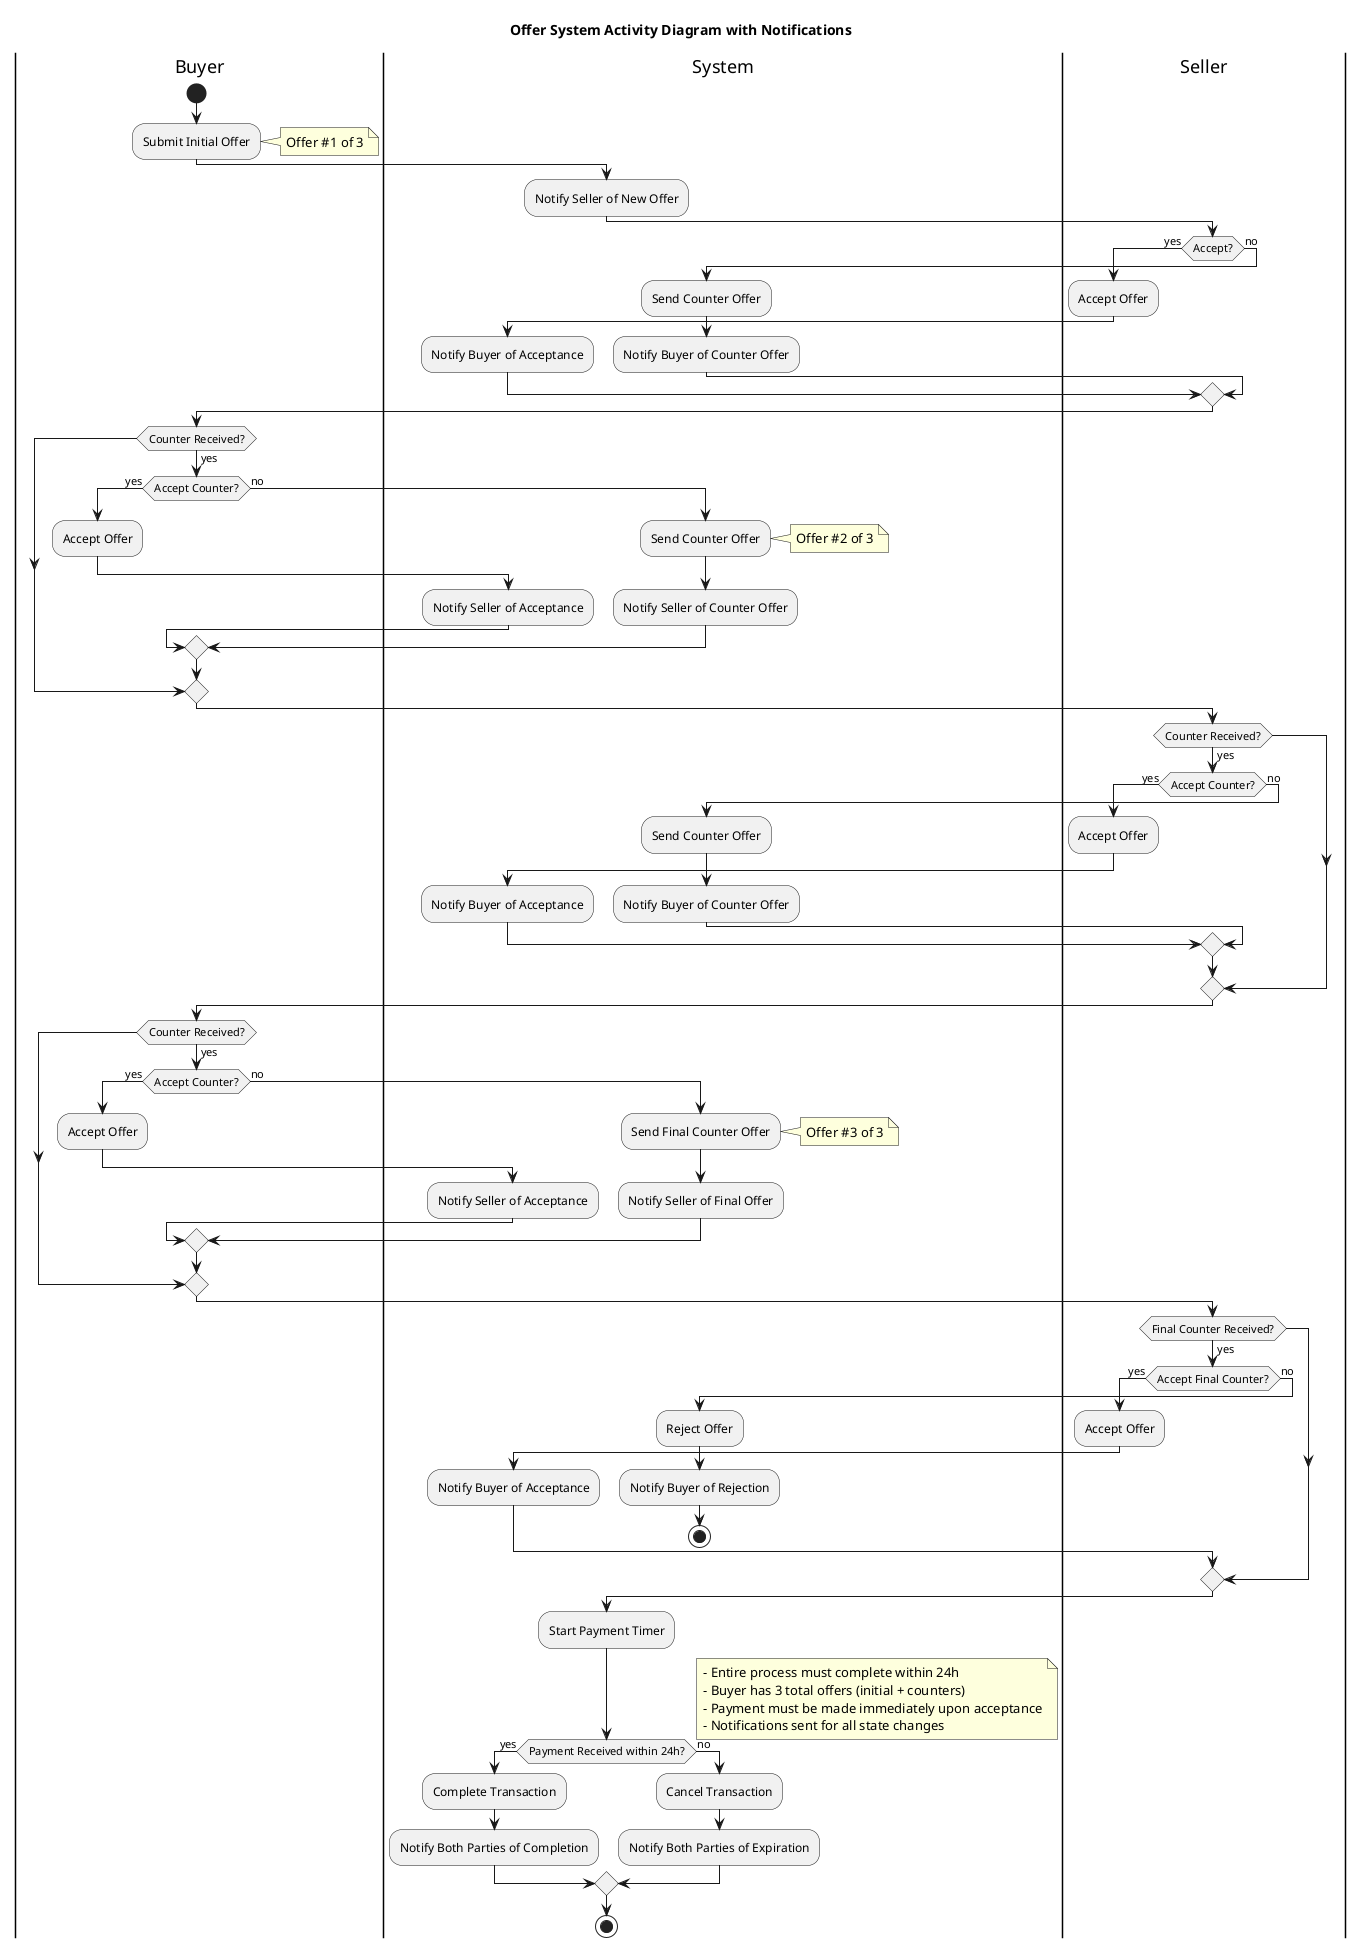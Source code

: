 @startuml
title Offer System Activity Diagram with Notifications

|Buyer|
start
:Submit Initial Offer;
note right: Offer #1 of 3

|System|
:Notify Seller of New Offer;

|Seller|
if (Accept?) then (yes)
  :Accept Offer;
  |System|
  :Notify Buyer of Acceptance;
else (no)
  :Send Counter Offer;
  |System|
  :Notify Buyer of Counter Offer;
endif

|Buyer|
if (Counter Received?) then (yes)
  if (Accept Counter?) then (yes)
    :Accept Offer;
    |System|
    :Notify Seller of Acceptance;
  else (no)
    :Send Counter Offer;
    note right: Offer #2 of 3
    |System|
    :Notify Seller of Counter Offer;
  endif
endif

|Seller|
if (Counter Received?) then (yes)
  if (Accept Counter?) then (yes)
    :Accept Offer;
    |System|
    :Notify Buyer of Acceptance;
  else (no)
    :Send Counter Offer;
    |System|
    :Notify Buyer of Counter Offer;
  endif
endif

|Buyer|
if (Counter Received?) then (yes)
  if (Accept Counter?) then (yes)
    :Accept Offer;
    |System|
    :Notify Seller of Acceptance;
  else (no)
    :Send Final Counter Offer;
    note right: Offer #3 of 3
    |System|
    :Notify Seller of Final Offer;
  endif
endif

|Seller|
if (Final Counter Received?) then (yes)
  if (Accept Final Counter?) then (yes)
    :Accept Offer;
    |System|
    :Notify Buyer of Acceptance;
  else (no)
    :Reject Offer;
    |System|
    :Notify Buyer of Rejection;
    stop
  endif
endif

|System|
:Start Payment Timer;
if (Payment Received within 24h?) then (yes)
  :Complete Transaction;
  :Notify Both Parties of Completion;
else (no)
  :Cancel Transaction;
  :Notify Both Parties of Expiration;
endif

note right
  - Entire process must complete within 24h
  - Buyer has 3 total offers (initial + counters)
  - Payment must be made immediately upon acceptance
  - Notifications sent for all state changes
end note

stop
@enduml